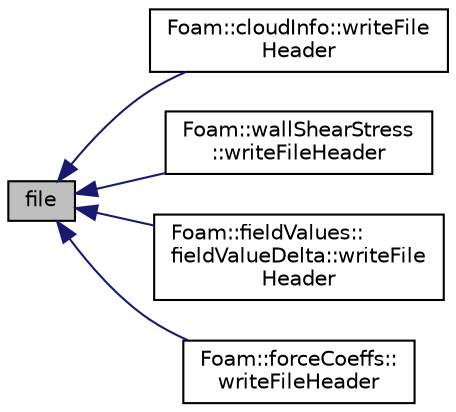 digraph "file"
{
  bgcolor="transparent";
  edge [fontname="Helvetica",fontsize="10",labelfontname="Helvetica",labelfontsize="10"];
  node [fontname="Helvetica",fontsize="10",shape=record];
  rankdir="LR";
  Node1 [label="file",height=0.2,width=0.4,color="black", fillcolor="grey75", style="filled", fontcolor="black"];
  Node1 -> Node2 [dir="back",color="midnightblue",fontsize="10",style="solid",fontname="Helvetica"];
  Node2 [label="Foam::cloudInfo::writeFile\lHeader",height=0.2,width=0.4,color="black",URL="$a00282.html#a9e619cf96b2a2ae6779b4209d45ed8f8",tooltip="File header information. "];
  Node1 -> Node3 [dir="back",color="midnightblue",fontsize="10",style="solid",fontname="Helvetica"];
  Node3 [label="Foam::wallShearStress\l::writeFileHeader",height=0.2,width=0.4,color="black",URL="$a02835.html#a9e619cf96b2a2ae6779b4209d45ed8f8",tooltip="File header information. "];
  Node1 -> Node4 [dir="back",color="midnightblue",fontsize="10",style="solid",fontname="Helvetica"];
  Node4 [label="Foam::fieldValues::\lfieldValueDelta::writeFile\lHeader",height=0.2,width=0.4,color="black",URL="$a00768.html#a9e619cf96b2a2ae6779b4209d45ed8f8",tooltip="Output file header information. "];
  Node1 -> Node5 [dir="back",color="midnightblue",fontsize="10",style="solid",fontname="Helvetica"];
  Node5 [label="Foam::forceCoeffs::\lwriteFileHeader",height=0.2,width=0.4,color="black",URL="$a00844.html#a9e619cf96b2a2ae6779b4209d45ed8f8",tooltip="Output file header information. "];
}
